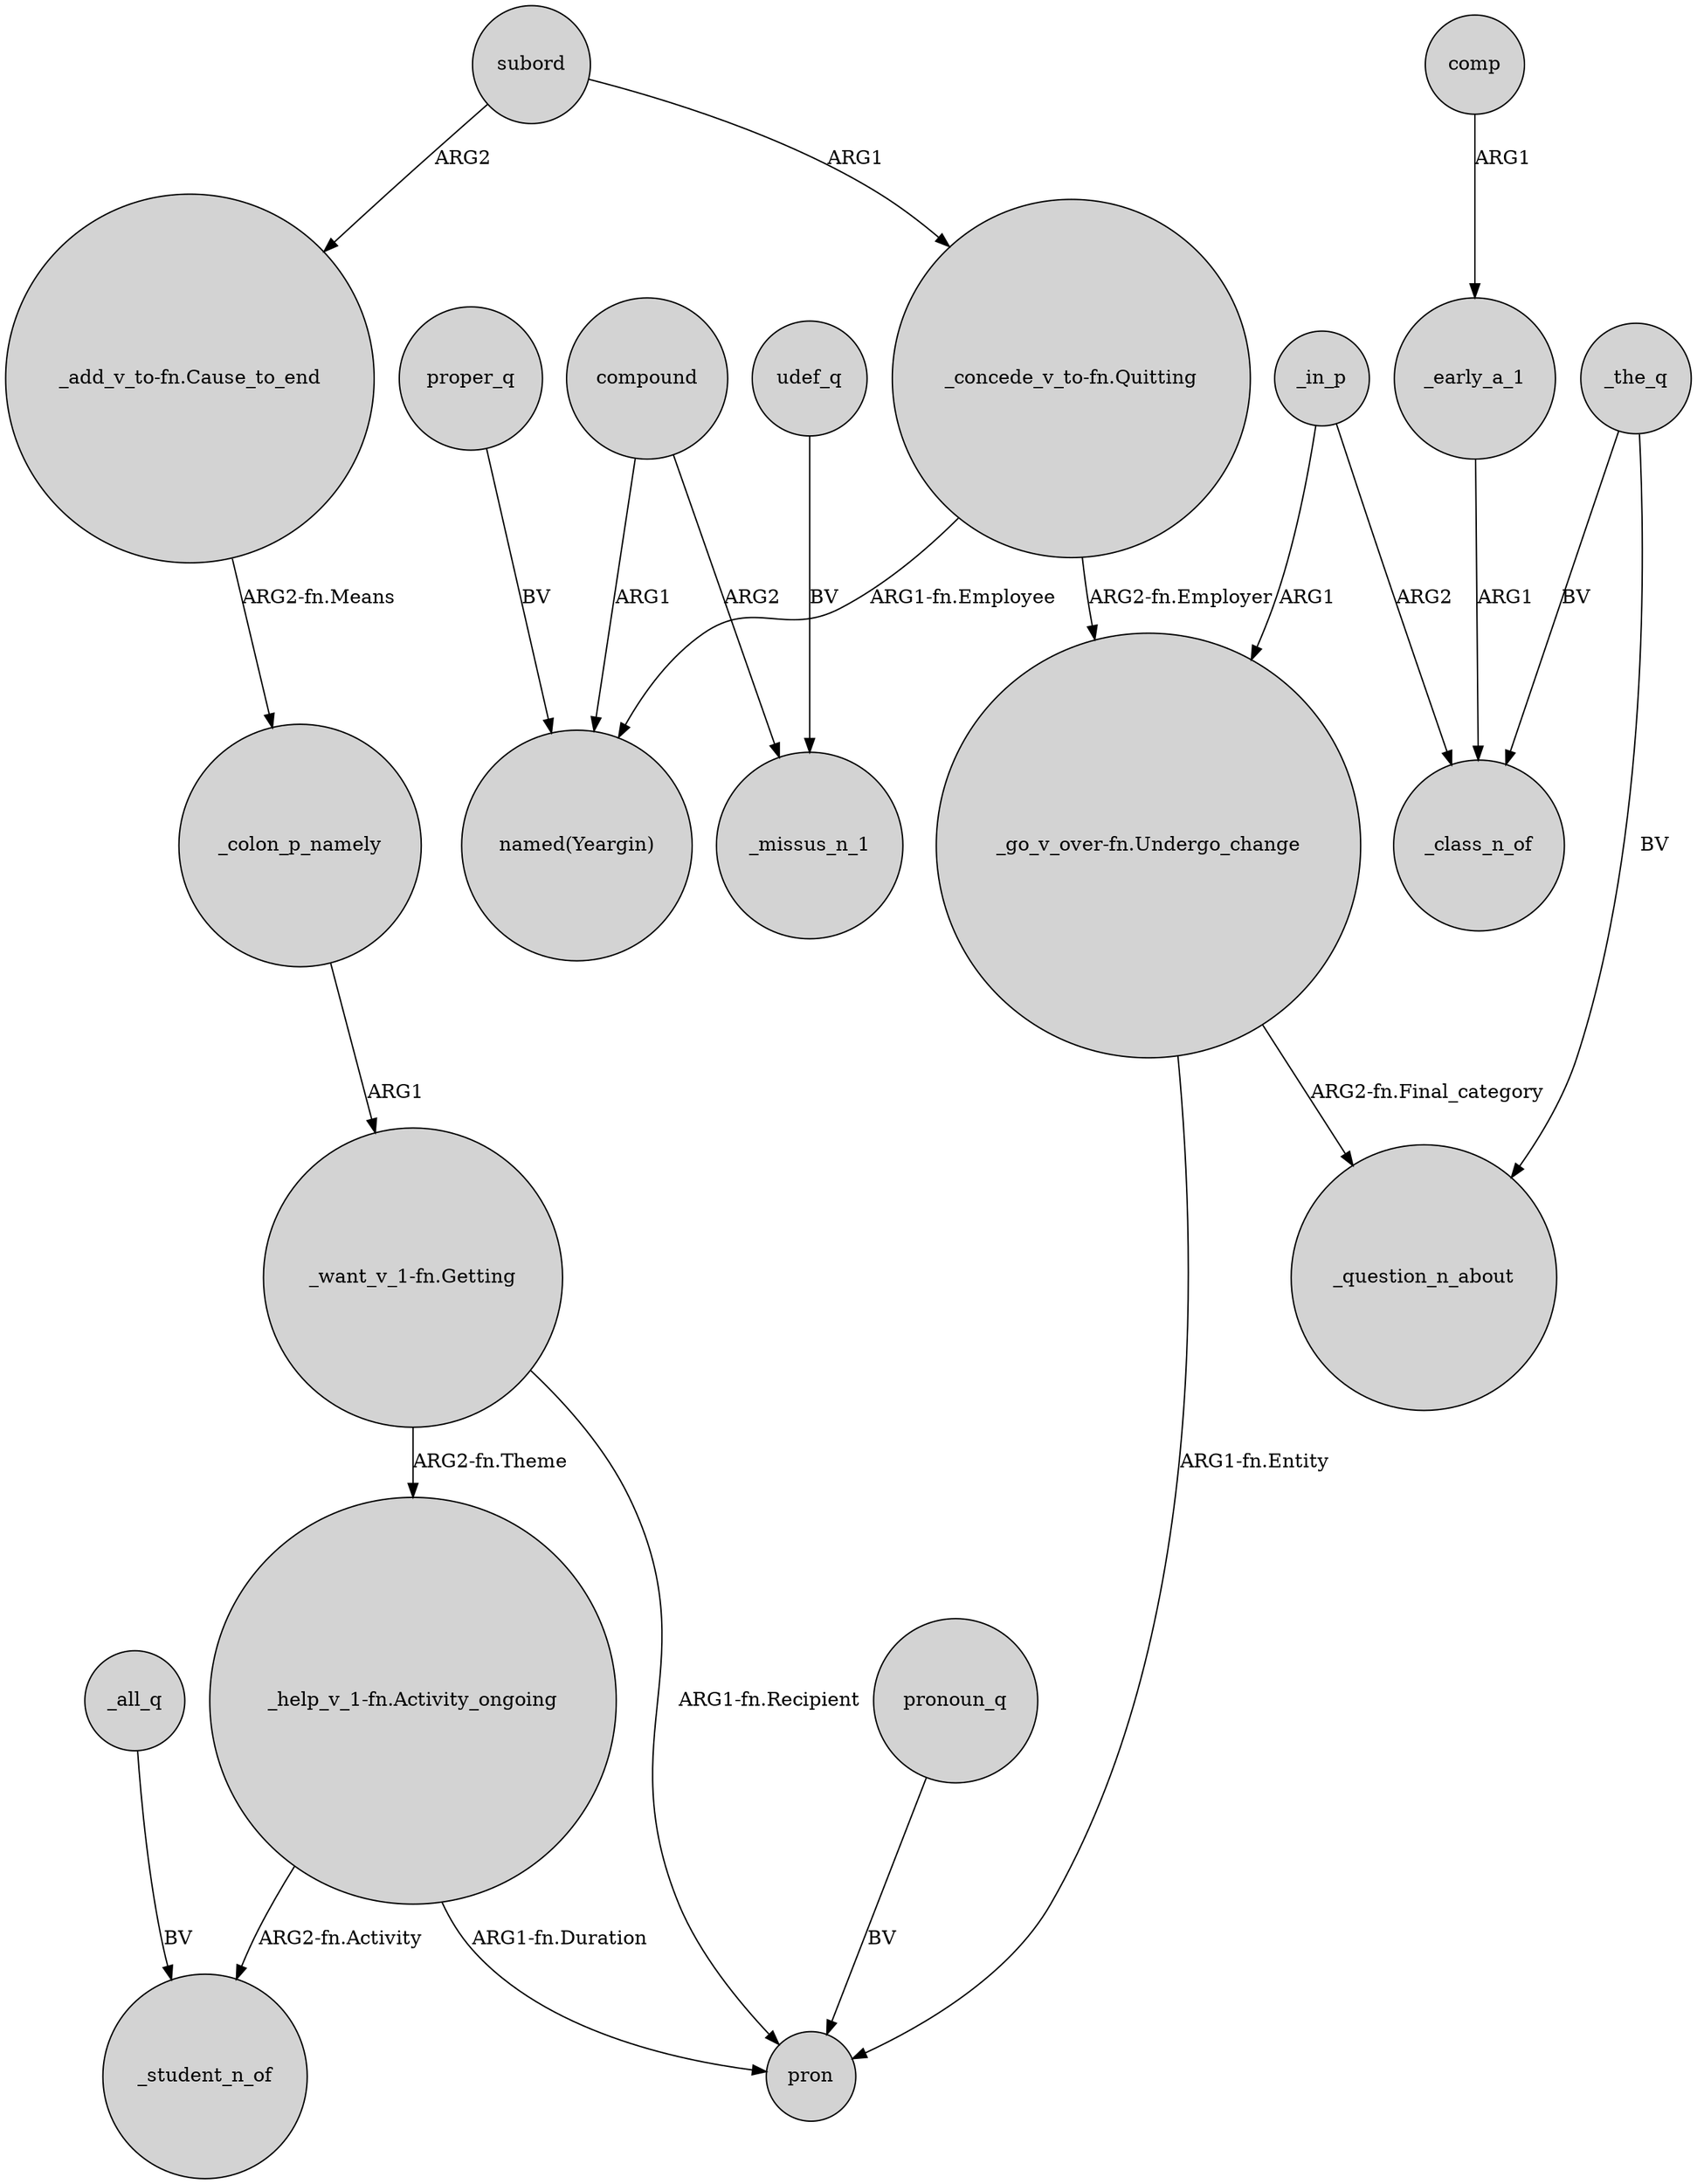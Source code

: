 digraph {
	node [shape=circle style=filled]
	_in_p -> "_go_v_over-fn.Undergo_change" [label=ARG1]
	"_want_v_1-fn.Getting" -> "_help_v_1-fn.Activity_ongoing" [label="ARG2-fn.Theme"]
	"_want_v_1-fn.Getting" -> pron [label="ARG1-fn.Recipient"]
	comp -> _early_a_1 [label=ARG1]
	_colon_p_namely -> "_want_v_1-fn.Getting" [label=ARG1]
	"_help_v_1-fn.Activity_ongoing" -> _student_n_of [label="ARG2-fn.Activity"]
	compound -> _missus_n_1 [label=ARG2]
	"_go_v_over-fn.Undergo_change" -> pron [label="ARG1-fn.Entity"]
	compound -> "named(Yeargin)" [label=ARG1]
	subord -> "_add_v_to-fn.Cause_to_end" [label=ARG2]
	_in_p -> _class_n_of [label=ARG2]
	_the_q -> _question_n_about [label=BV]
	_all_q -> _student_n_of [label=BV]
	proper_q -> "named(Yeargin)" [label=BV]
	_the_q -> _class_n_of [label=BV]
	"_concede_v_to-fn.Quitting" -> "named(Yeargin)" [label="ARG1-fn.Employee"]
	"_go_v_over-fn.Undergo_change" -> _question_n_about [label="ARG2-fn.Final_category"]
	"_add_v_to-fn.Cause_to_end" -> _colon_p_namely [label="ARG2-fn.Means"]
	subord -> "_concede_v_to-fn.Quitting" [label=ARG1]
	pronoun_q -> pron [label=BV]
	udef_q -> _missus_n_1 [label=BV]
	"_help_v_1-fn.Activity_ongoing" -> pron [label="ARG1-fn.Duration"]
	_early_a_1 -> _class_n_of [label=ARG1]
	"_concede_v_to-fn.Quitting" -> "_go_v_over-fn.Undergo_change" [label="ARG2-fn.Employer"]
}
